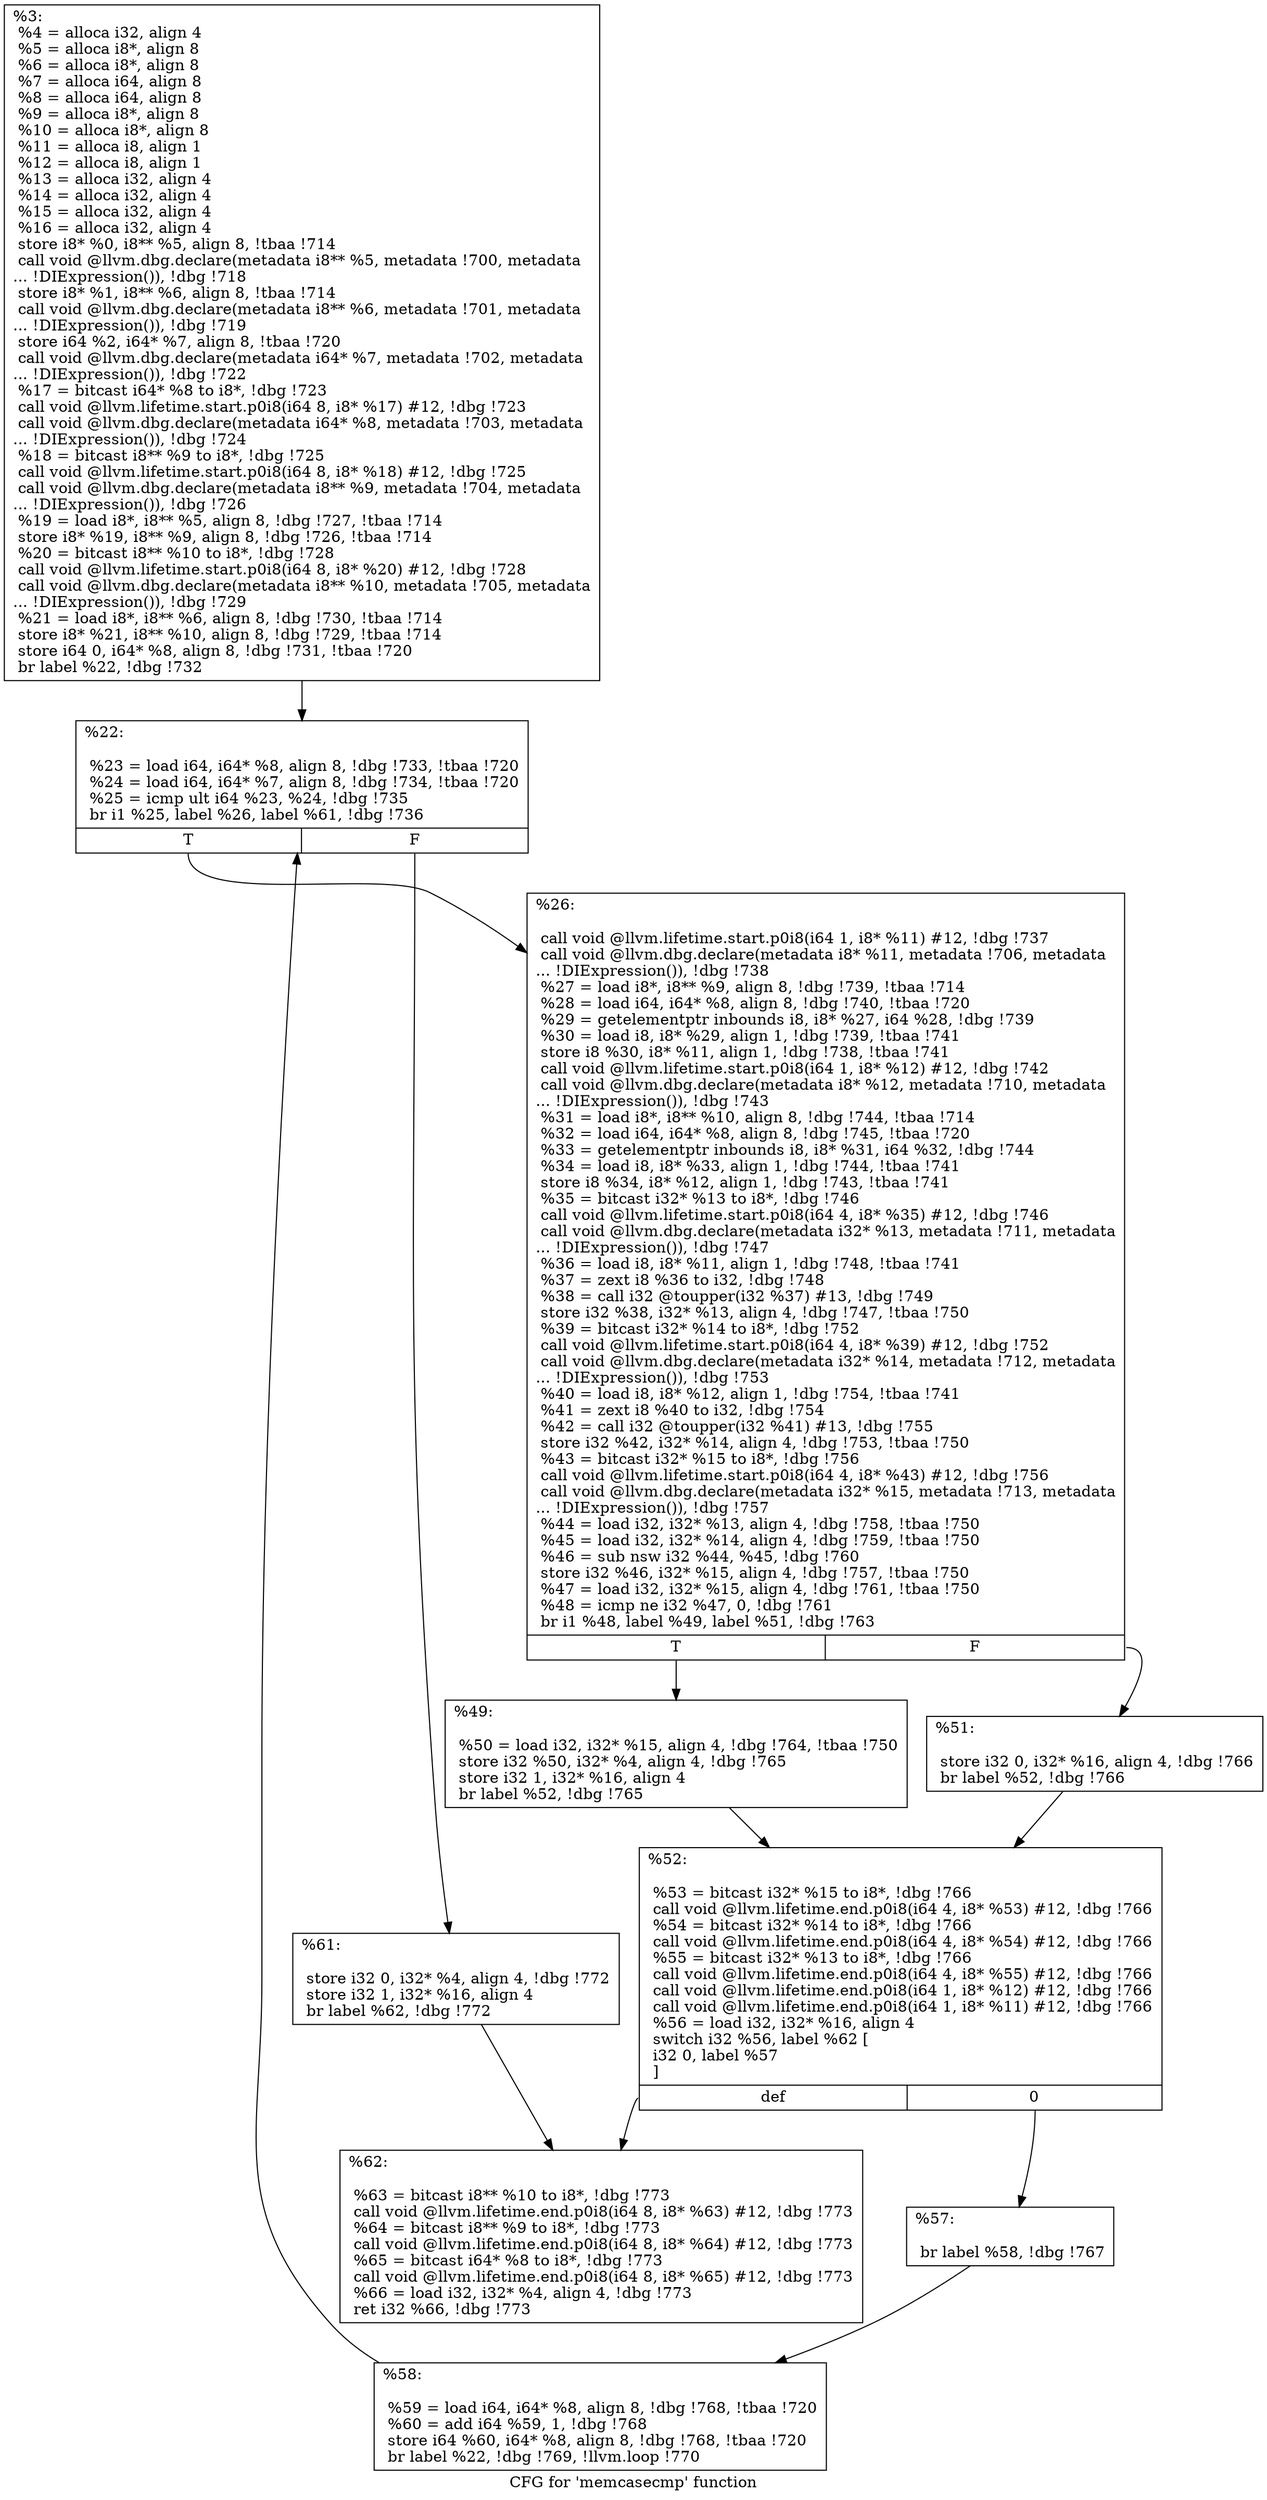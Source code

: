 digraph "CFG for 'memcasecmp' function" {
	label="CFG for 'memcasecmp' function";

	Node0x1bbfc30 [shape=record,label="{%3:\l  %4 = alloca i32, align 4\l  %5 = alloca i8*, align 8\l  %6 = alloca i8*, align 8\l  %7 = alloca i64, align 8\l  %8 = alloca i64, align 8\l  %9 = alloca i8*, align 8\l  %10 = alloca i8*, align 8\l  %11 = alloca i8, align 1\l  %12 = alloca i8, align 1\l  %13 = alloca i32, align 4\l  %14 = alloca i32, align 4\l  %15 = alloca i32, align 4\l  %16 = alloca i32, align 4\l  store i8* %0, i8** %5, align 8, !tbaa !714\l  call void @llvm.dbg.declare(metadata i8** %5, metadata !700, metadata\l... !DIExpression()), !dbg !718\l  store i8* %1, i8** %6, align 8, !tbaa !714\l  call void @llvm.dbg.declare(metadata i8** %6, metadata !701, metadata\l... !DIExpression()), !dbg !719\l  store i64 %2, i64* %7, align 8, !tbaa !720\l  call void @llvm.dbg.declare(metadata i64* %7, metadata !702, metadata\l... !DIExpression()), !dbg !722\l  %17 = bitcast i64* %8 to i8*, !dbg !723\l  call void @llvm.lifetime.start.p0i8(i64 8, i8* %17) #12, !dbg !723\l  call void @llvm.dbg.declare(metadata i64* %8, metadata !703, metadata\l... !DIExpression()), !dbg !724\l  %18 = bitcast i8** %9 to i8*, !dbg !725\l  call void @llvm.lifetime.start.p0i8(i64 8, i8* %18) #12, !dbg !725\l  call void @llvm.dbg.declare(metadata i8** %9, metadata !704, metadata\l... !DIExpression()), !dbg !726\l  %19 = load i8*, i8** %5, align 8, !dbg !727, !tbaa !714\l  store i8* %19, i8** %9, align 8, !dbg !726, !tbaa !714\l  %20 = bitcast i8** %10 to i8*, !dbg !728\l  call void @llvm.lifetime.start.p0i8(i64 8, i8* %20) #12, !dbg !728\l  call void @llvm.dbg.declare(metadata i8** %10, metadata !705, metadata\l... !DIExpression()), !dbg !729\l  %21 = load i8*, i8** %6, align 8, !dbg !730, !tbaa !714\l  store i8* %21, i8** %10, align 8, !dbg !729, !tbaa !714\l  store i64 0, i64* %8, align 8, !dbg !731, !tbaa !720\l  br label %22, !dbg !732\l}"];
	Node0x1bbfc30 -> Node0x1bc0360;
	Node0x1bc0360 [shape=record,label="{%22:\l\l  %23 = load i64, i64* %8, align 8, !dbg !733, !tbaa !720\l  %24 = load i64, i64* %7, align 8, !dbg !734, !tbaa !720\l  %25 = icmp ult i64 %23, %24, !dbg !735\l  br i1 %25, label %26, label %61, !dbg !736\l|{<s0>T|<s1>F}}"];
	Node0x1bc0360:s0 -> Node0x1bc03b0;
	Node0x1bc0360:s1 -> Node0x1bc0590;
	Node0x1bc03b0 [shape=record,label="{%26:\l\l  call void @llvm.lifetime.start.p0i8(i64 1, i8* %11) #12, !dbg !737\l  call void @llvm.dbg.declare(metadata i8* %11, metadata !706, metadata\l... !DIExpression()), !dbg !738\l  %27 = load i8*, i8** %9, align 8, !dbg !739, !tbaa !714\l  %28 = load i64, i64* %8, align 8, !dbg !740, !tbaa !720\l  %29 = getelementptr inbounds i8, i8* %27, i64 %28, !dbg !739\l  %30 = load i8, i8* %29, align 1, !dbg !739, !tbaa !741\l  store i8 %30, i8* %11, align 1, !dbg !738, !tbaa !741\l  call void @llvm.lifetime.start.p0i8(i64 1, i8* %12) #12, !dbg !742\l  call void @llvm.dbg.declare(metadata i8* %12, metadata !710, metadata\l... !DIExpression()), !dbg !743\l  %31 = load i8*, i8** %10, align 8, !dbg !744, !tbaa !714\l  %32 = load i64, i64* %8, align 8, !dbg !745, !tbaa !720\l  %33 = getelementptr inbounds i8, i8* %31, i64 %32, !dbg !744\l  %34 = load i8, i8* %33, align 1, !dbg !744, !tbaa !741\l  store i8 %34, i8* %12, align 1, !dbg !743, !tbaa !741\l  %35 = bitcast i32* %13 to i8*, !dbg !746\l  call void @llvm.lifetime.start.p0i8(i64 4, i8* %35) #12, !dbg !746\l  call void @llvm.dbg.declare(metadata i32* %13, metadata !711, metadata\l... !DIExpression()), !dbg !747\l  %36 = load i8, i8* %11, align 1, !dbg !748, !tbaa !741\l  %37 = zext i8 %36 to i32, !dbg !748\l  %38 = call i32 @toupper(i32 %37) #13, !dbg !749\l  store i32 %38, i32* %13, align 4, !dbg !747, !tbaa !750\l  %39 = bitcast i32* %14 to i8*, !dbg !752\l  call void @llvm.lifetime.start.p0i8(i64 4, i8* %39) #12, !dbg !752\l  call void @llvm.dbg.declare(metadata i32* %14, metadata !712, metadata\l... !DIExpression()), !dbg !753\l  %40 = load i8, i8* %12, align 1, !dbg !754, !tbaa !741\l  %41 = zext i8 %40 to i32, !dbg !754\l  %42 = call i32 @toupper(i32 %41) #13, !dbg !755\l  store i32 %42, i32* %14, align 4, !dbg !753, !tbaa !750\l  %43 = bitcast i32* %15 to i8*, !dbg !756\l  call void @llvm.lifetime.start.p0i8(i64 4, i8* %43) #12, !dbg !756\l  call void @llvm.dbg.declare(metadata i32* %15, metadata !713, metadata\l... !DIExpression()), !dbg !757\l  %44 = load i32, i32* %13, align 4, !dbg !758, !tbaa !750\l  %45 = load i32, i32* %14, align 4, !dbg !759, !tbaa !750\l  %46 = sub nsw i32 %44, %45, !dbg !760\l  store i32 %46, i32* %15, align 4, !dbg !757, !tbaa !750\l  %47 = load i32, i32* %15, align 4, !dbg !761, !tbaa !750\l  %48 = icmp ne i32 %47, 0, !dbg !761\l  br i1 %48, label %49, label %51, !dbg !763\l|{<s0>T|<s1>F}}"];
	Node0x1bc03b0:s0 -> Node0x1bc0400;
	Node0x1bc03b0:s1 -> Node0x1bc0450;
	Node0x1bc0400 [shape=record,label="{%49:\l\l  %50 = load i32, i32* %15, align 4, !dbg !764, !tbaa !750\l  store i32 %50, i32* %4, align 4, !dbg !765\l  store i32 1, i32* %16, align 4\l  br label %52, !dbg !765\l}"];
	Node0x1bc0400 -> Node0x1bc04a0;
	Node0x1bc0450 [shape=record,label="{%51:\l\l  store i32 0, i32* %16, align 4, !dbg !766\l  br label %52, !dbg !766\l}"];
	Node0x1bc0450 -> Node0x1bc04a0;
	Node0x1bc04a0 [shape=record,label="{%52:\l\l  %53 = bitcast i32* %15 to i8*, !dbg !766\l  call void @llvm.lifetime.end.p0i8(i64 4, i8* %53) #12, !dbg !766\l  %54 = bitcast i32* %14 to i8*, !dbg !766\l  call void @llvm.lifetime.end.p0i8(i64 4, i8* %54) #12, !dbg !766\l  %55 = bitcast i32* %13 to i8*, !dbg !766\l  call void @llvm.lifetime.end.p0i8(i64 4, i8* %55) #12, !dbg !766\l  call void @llvm.lifetime.end.p0i8(i64 1, i8* %12) #12, !dbg !766\l  call void @llvm.lifetime.end.p0i8(i64 1, i8* %11) #12, !dbg !766\l  %56 = load i32, i32* %16, align 4\l  switch i32 %56, label %62 [\l    i32 0, label %57\l  ]\l|{<s0>def|<s1>0}}"];
	Node0x1bc04a0:s0 -> Node0x1bc05e0;
	Node0x1bc04a0:s1 -> Node0x1bc04f0;
	Node0x1bc04f0 [shape=record,label="{%57:\l\l  br label %58, !dbg !767\l}"];
	Node0x1bc04f0 -> Node0x1bc0540;
	Node0x1bc0540 [shape=record,label="{%58:\l\l  %59 = load i64, i64* %8, align 8, !dbg !768, !tbaa !720\l  %60 = add i64 %59, 1, !dbg !768\l  store i64 %60, i64* %8, align 8, !dbg !768, !tbaa !720\l  br label %22, !dbg !769, !llvm.loop !770\l}"];
	Node0x1bc0540 -> Node0x1bc0360;
	Node0x1bc0590 [shape=record,label="{%61:\l\l  store i32 0, i32* %4, align 4, !dbg !772\l  store i32 1, i32* %16, align 4\l  br label %62, !dbg !772\l}"];
	Node0x1bc0590 -> Node0x1bc05e0;
	Node0x1bc05e0 [shape=record,label="{%62:\l\l  %63 = bitcast i8** %10 to i8*, !dbg !773\l  call void @llvm.lifetime.end.p0i8(i64 8, i8* %63) #12, !dbg !773\l  %64 = bitcast i8** %9 to i8*, !dbg !773\l  call void @llvm.lifetime.end.p0i8(i64 8, i8* %64) #12, !dbg !773\l  %65 = bitcast i64* %8 to i8*, !dbg !773\l  call void @llvm.lifetime.end.p0i8(i64 8, i8* %65) #12, !dbg !773\l  %66 = load i32, i32* %4, align 4, !dbg !773\l  ret i32 %66, !dbg !773\l}"];
}
